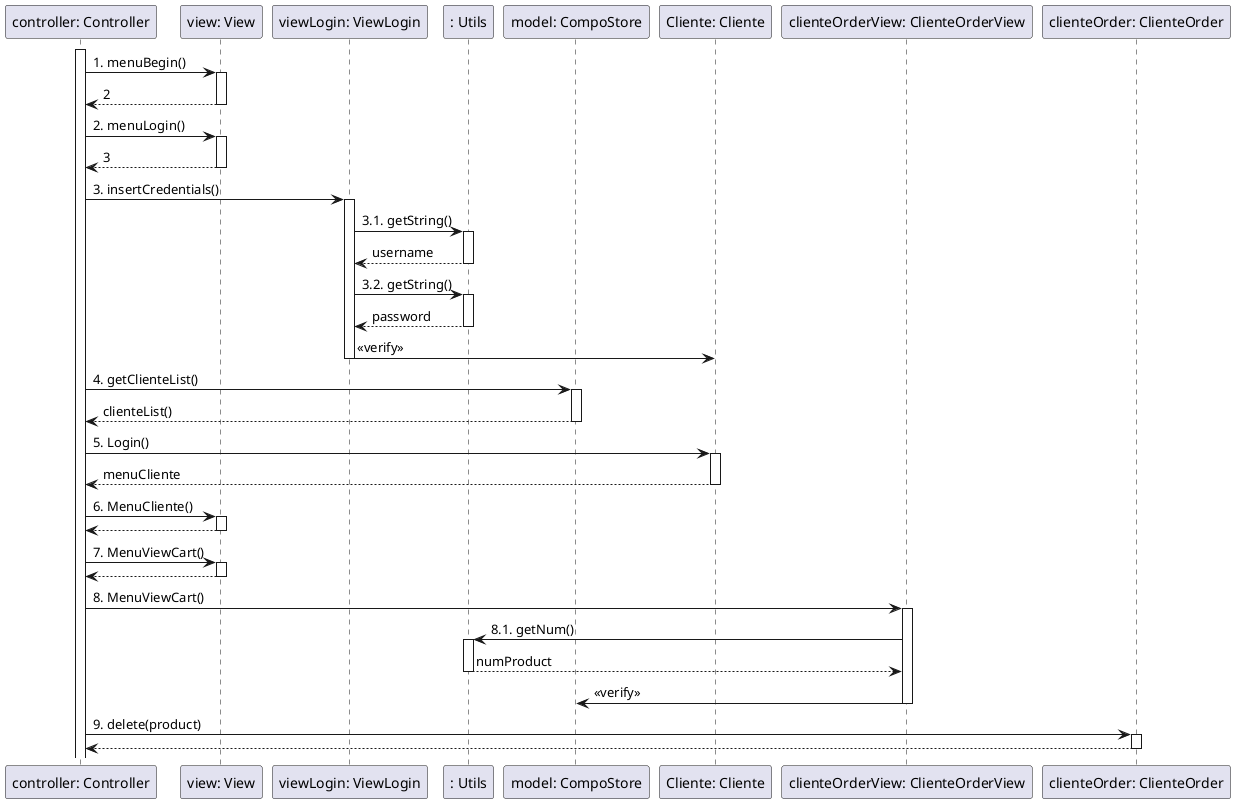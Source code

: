 @startuml
participant "controller: Controller" as C
participant "view: View" as V
participant "viewLogin: ViewLogin" as L
participant ": Utils" as U
participant "model: CompoStore" as s
participant "Cliente: Cliente" as u
participant "clienteOrderView: ClienteOrderView" as ov
participant "clienteOrder: ClienteOrder" as co

activate C
C -> V : 1. menuBegin()
activate V
V-->C : 2
deactivate V

C -> V : 2. menuLogin()

activate V
V-->C : 3
deactivate V
C -> L : 3. insertCredentials()

activate L
L -> U : 3.1. getString()
activate U
U --> L : username
deactivate U
L -> U : 3.2. getString()
activate U
U --> L : password
deactivate U
L -> u : <<verify>>
deactivate L

C -> s : 4. getClienteList()
activate s
s --> C : clienteList()
deactivate s

C -> u : 5. Login()
activate u
u --> C : menuCliente
deactivate u


C -> V : 6. MenuCliente()
activate V
V --> C
deactivate V
C -> V : 7. MenuViewCart()
activate V
V --> C
deactivate V


C -> ov : 8. MenuViewCart()
activate ov

ov -> U : 8.1. getNum()
activate U
U --> ov : numProduct
deactivate U
ov -> s : <<verify>>
deactivate ov


C -> co : 9. delete(product)
activate co
co --> C
deactivate co

deactivate L
@enduml